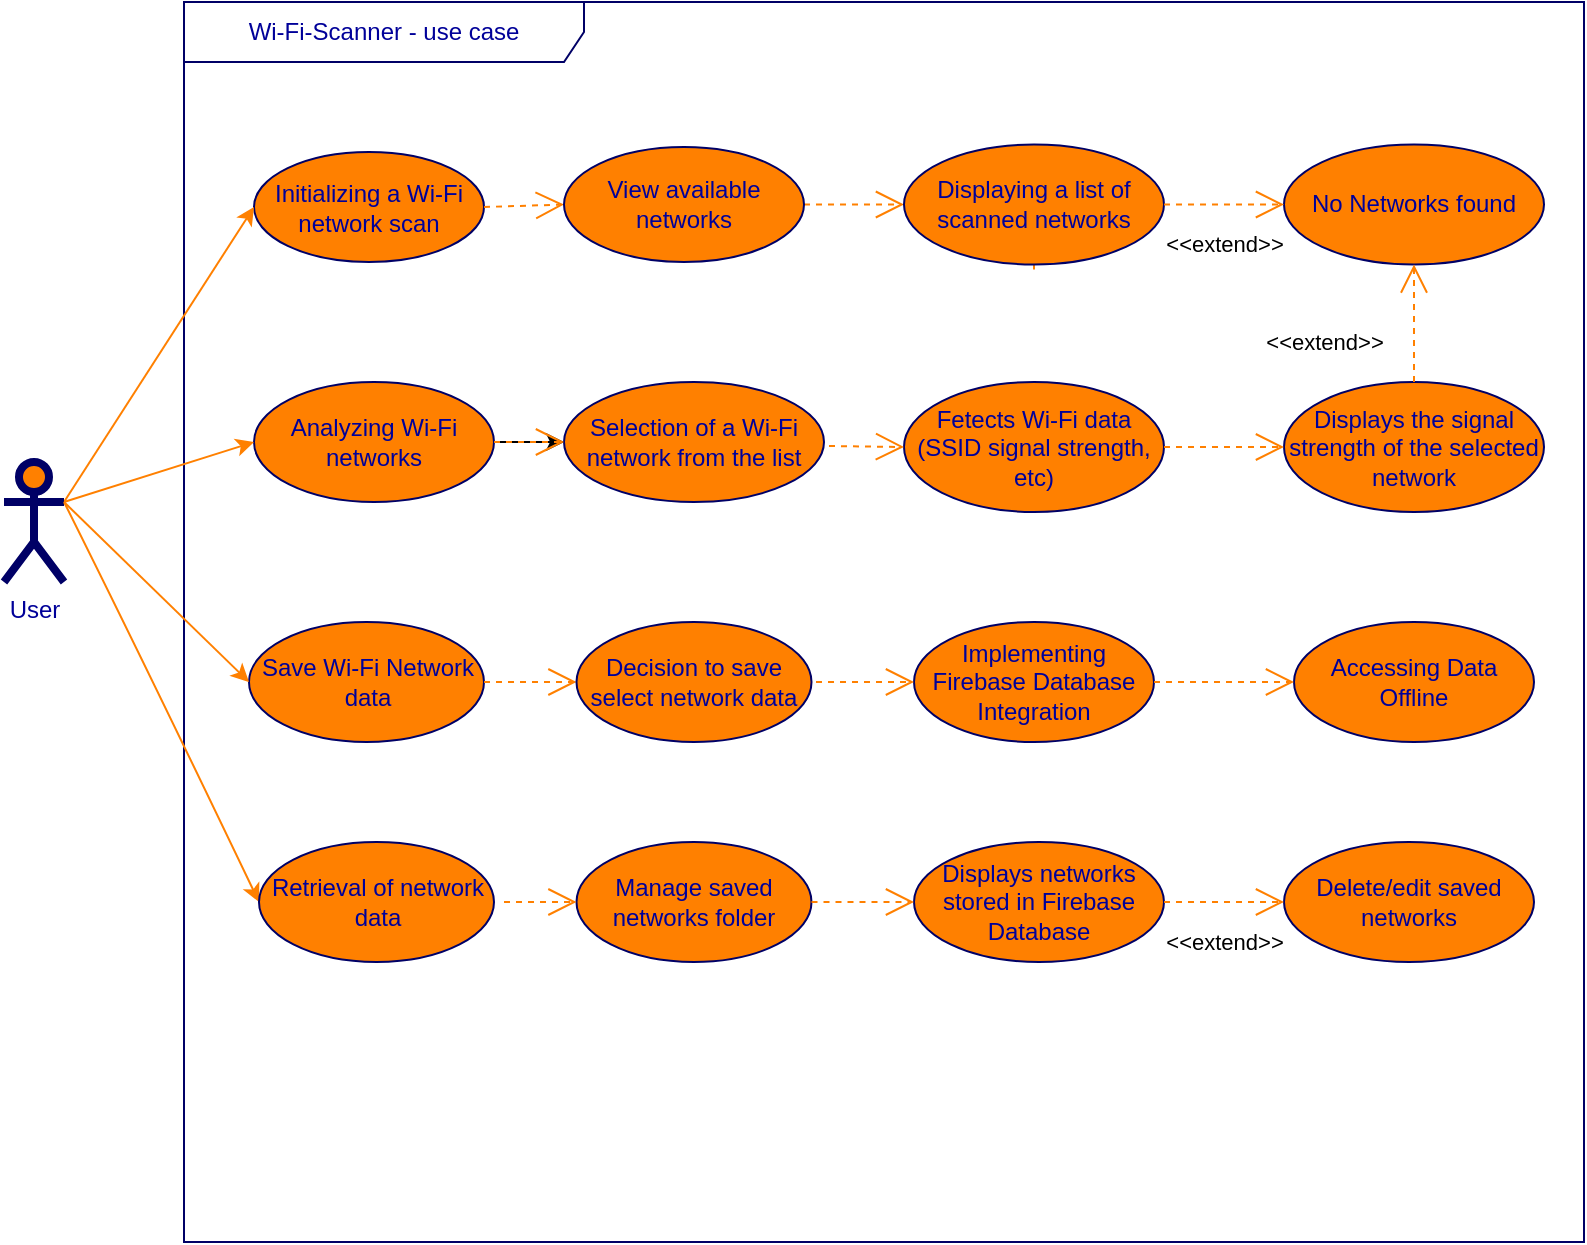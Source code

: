 <mxfile version="22.0.4" type="device">
  <diagram name="Page-1" id="L6rJAYIZI01K6Ozr-O8i">
    <mxGraphModel dx="1499" dy="695" grid="1" gridSize="10" guides="1" tooltips="1" connect="1" arrows="1" fold="1" page="1" pageScale="1" pageWidth="850" pageHeight="1100" math="0" shadow="0">
      <root>
        <mxCell id="0" />
        <mxCell id="1" parent="0" />
        <mxCell id="sn8Y2phNeKiqkUk8vz9X-10" value="Wi-Fi-Scanner - use case" style="shape=umlFrame;whiteSpace=wrap;html=1;strokeWidth=1;fillColor=none;width=200;height=30;fontColor=#000099;strokeColor=#000066;" vertex="1" parent="1">
          <mxGeometry x="130" width="700" height="620" as="geometry" />
        </mxCell>
        <mxCell id="sn8Y2phNeKiqkUk8vz9X-1" value="Initializing a Wi-Fi network scan" style="ellipse;whiteSpace=wrap;html=1;fillColor=#FF8000;strokeColor=#000066;fontColor=#000099;" vertex="1" parent="1">
          <mxGeometry x="165" y="75" width="115" height="55" as="geometry" />
        </mxCell>
        <mxCell id="sn8Y2phNeKiqkUk8vz9X-2" value="Save Wi-Fi Network data" style="ellipse;whiteSpace=wrap;html=1;fillColor=#FF8000;strokeColor=#000066;fontColor=#000099;" vertex="1" parent="1">
          <mxGeometry x="162.5" y="310" width="117.5" height="60" as="geometry" />
        </mxCell>
        <mxCell id="sn8Y2phNeKiqkUk8vz9X-4" value="Implementing Firebase Database Integration" style="ellipse;whiteSpace=wrap;html=1;fillColor=#FF8000;strokeColor=#000066;fontColor=#000099;" vertex="1" parent="1">
          <mxGeometry x="495" y="310" width="120" height="60" as="geometry" />
        </mxCell>
        <mxCell id="sn8Y2phNeKiqkUk8vz9X-38" value="" style="edgeStyle=orthogonalEdgeStyle;rounded=0;orthogonalLoop=1;jettySize=auto;html=1;" edge="1" parent="1" source="sn8Y2phNeKiqkUk8vz9X-5" target="sn8Y2phNeKiqkUk8vz9X-34">
          <mxGeometry relative="1" as="geometry" />
        </mxCell>
        <mxCell id="sn8Y2phNeKiqkUk8vz9X-5" value="Analyzing Wi-Fi networks" style="ellipse;whiteSpace=wrap;html=1;fillColor=#FF8000;strokeColor=#000066;fontColor=#000099;" vertex="1" parent="1">
          <mxGeometry x="165" y="190" width="120" height="60" as="geometry" />
        </mxCell>
        <mxCell id="sn8Y2phNeKiqkUk8vz9X-6" style="html=1;exitX=1;exitY=0.333;exitPerimeter=0;entryX=0;entryY=0.5;jettySize=auto;orthogonalLoop=1;fillColor=#f8cecc;strokeColor=#FF8000;curved=1;fontColor=#000099;" edge="1" parent="1" source="sn8Y2phNeKiqkUk8vz9X-9" target="sn8Y2phNeKiqkUk8vz9X-1">
          <mxGeometry relative="1" as="geometry" />
        </mxCell>
        <mxCell id="sn8Y2phNeKiqkUk8vz9X-7" style="edgeStyle=none;curved=1;html=1;entryX=0;entryY=0.5;jettySize=auto;orthogonalLoop=1;strokeColor=#FF8000;fontColor=#000099;" edge="1" parent="1" target="sn8Y2phNeKiqkUk8vz9X-2">
          <mxGeometry relative="1" as="geometry">
            <mxPoint x="70" y="250" as="sourcePoint" />
          </mxGeometry>
        </mxCell>
        <mxCell id="sn8Y2phNeKiqkUk8vz9X-9" value="User" style="shape=umlActor;verticalLabelPosition=bottom;labelBackgroundColor=#ffffff;verticalAlign=top;html=1;strokeWidth=4;fillColor=#FF8000;strokeColor=#000066;fontColor=#000099;" vertex="1" parent="1">
          <mxGeometry x="40" y="230" width="30" height="60" as="geometry" />
        </mxCell>
        <mxCell id="sn8Y2phNeKiqkUk8vz9X-11" value="" style="endArrow=open;endSize=12;dashed=1;html=1;entryX=0;entryY=0.5;fontColor=#000099;strokeColor=#FF8000;exitX=1;exitY=0.5;exitDx=0;exitDy=0;" edge="1" parent="1" source="sn8Y2phNeKiqkUk8vz9X-3">
          <mxGeometry x="0.075" y="20" width="160" relative="1" as="geometry">
            <mxPoint x="280" y="120" as="sourcePoint" />
            <mxPoint x="380" y="101.25" as="targetPoint" />
            <mxPoint as="offset" />
          </mxGeometry>
        </mxCell>
        <mxCell id="sn8Y2phNeKiqkUk8vz9X-13" value="" style="endArrow=open;endSize=12;dashed=1;html=1;exitX=1;exitY=0.5;entryX=0;entryY=0.5;fontColor=#000099;strokeColor=#FF8000;entryDx=0;entryDy=0;exitDx=0;exitDy=0;" edge="1" parent="1" source="sn8Y2phNeKiqkUk8vz9X-2" target="sn8Y2phNeKiqkUk8vz9X-45">
          <mxGeometry x="-0.188" y="15" width="160" relative="1" as="geometry">
            <mxPoint x="282.5" y="354.5" as="sourcePoint" />
            <mxPoint x="399.5" y="354.5" as="targetPoint" />
            <Array as="points" />
            <mxPoint y="1" as="offset" />
          </mxGeometry>
        </mxCell>
        <mxCell id="sn8Y2phNeKiqkUk8vz9X-14" value="&lt;br&gt;" style="endArrow=open;endSize=12;dashed=1;html=1;fontColor=#000099;strokeColor=#FF8000;entryX=0;entryY=0.5;entryDx=0;entryDy=0;exitX=1;exitY=0.5;exitDx=0;exitDy=0;" edge="1" parent="1" source="sn8Y2phNeKiqkUk8vz9X-3">
          <mxGeometry x="-0.191" y="17" width="160" relative="1" as="geometry">
            <mxPoint x="420" y="120" as="sourcePoint" />
            <mxPoint x="490" y="101.25" as="targetPoint" />
            <mxPoint as="offset" />
          </mxGeometry>
        </mxCell>
        <mxCell id="sn8Y2phNeKiqkUk8vz9X-16" value="" style="endArrow=open;endSize=12;dashed=1;html=1;exitX=0.5;exitY=1;entryX=0.5;entryY=0;fontColor=#000099;strokeColor=#FF8000;entryDx=0;entryDy=0;exitDx=0;exitDy=0;" edge="1" parent="1" target="sn8Y2phNeKiqkUk8vz9X-17">
          <mxGeometry x="-0.049" y="-45" width="160" relative="1" as="geometry">
            <mxPoint x="555" y="133.75" as="sourcePoint" />
            <mxPoint x="537.5" y="280.5" as="targetPoint" />
            <Array as="points" />
            <mxPoint as="offset" />
          </mxGeometry>
        </mxCell>
        <mxCell id="sn8Y2phNeKiqkUk8vz9X-17" value="Displaying a list of scanned networks" style="ellipse;whiteSpace=wrap;html=1;fillColor=#FF8000;strokeColor=#000066;fontColor=#000099;" vertex="1" parent="1">
          <mxGeometry x="490" y="71.25" width="130" height="60" as="geometry" />
        </mxCell>
        <mxCell id="sn8Y2phNeKiqkUk8vz9X-18" style="edgeStyle=none;curved=1;html=1;exitX=1;exitY=0.333;exitPerimeter=0;jettySize=auto;orthogonalLoop=1;strokeColor=#FF8000;entryX=0;entryY=0.5;fontColor=#000099;exitDx=0;exitDy=0;entryDx=0;entryDy=0;" edge="1" parent="1" source="sn8Y2phNeKiqkUk8vz9X-9" target="sn8Y2phNeKiqkUk8vz9X-5">
          <mxGeometry relative="1" as="geometry">
            <mxPoint x="70" y="380" as="sourcePoint" />
            <mxPoint x="185" y="750" as="targetPoint" />
          </mxGeometry>
        </mxCell>
        <mxCell id="sn8Y2phNeKiqkUk8vz9X-20" value="" style="endArrow=open;endSize=12;dashed=1;html=1;entryX=0;entryY=0.5;fontColor=#000099;strokeColor=#FF8000;exitX=1;exitY=0.5;exitDx=0;exitDy=0;" edge="1" parent="1" source="sn8Y2phNeKiqkUk8vz9X-1" target="sn8Y2phNeKiqkUk8vz9X-3">
          <mxGeometry x="0.075" y="20" width="160" relative="1" as="geometry">
            <mxPoint x="250" y="103" as="sourcePoint" />
            <mxPoint x="380" y="101.25" as="targetPoint" />
            <mxPoint as="offset" />
          </mxGeometry>
        </mxCell>
        <mxCell id="sn8Y2phNeKiqkUk8vz9X-3" value="View available networks" style="ellipse;whiteSpace=wrap;html=1;fillColor=#FF8000;strokeColor=#000066;fontColor=#000099;" vertex="1" parent="1">
          <mxGeometry x="320" y="72.5" width="120" height="57.5" as="geometry" />
        </mxCell>
        <mxCell id="sn8Y2phNeKiqkUk8vz9X-21" value="No Networks found" style="ellipse;whiteSpace=wrap;html=1;fillColor=#FF8000;strokeColor=#000066;fontColor=#000099;" vertex="1" parent="1">
          <mxGeometry x="680" y="71.25" width="130" height="60" as="geometry" />
        </mxCell>
        <mxCell id="sn8Y2phNeKiqkUk8vz9X-25" value="&lt;br&gt;" style="endArrow=open;endSize=12;dashed=1;html=1;fontColor=#000099;strokeColor=#FF8000;entryX=0;entryY=0.5;entryDx=0;entryDy=0;exitX=1;exitY=0.5;exitDx=0;exitDy=0;" edge="1" parent="1" source="sn8Y2phNeKiqkUk8vz9X-17" target="sn8Y2phNeKiqkUk8vz9X-21">
          <mxGeometry x="-0.191" y="17" width="160" relative="1" as="geometry">
            <mxPoint x="620" y="210" as="sourcePoint" />
            <mxPoint x="650" y="210" as="targetPoint" />
            <mxPoint as="offset" />
          </mxGeometry>
        </mxCell>
        <mxCell id="sn8Y2phNeKiqkUk8vz9X-26" value="&amp;lt;&amp;lt;extend&amp;gt;&amp;gt;&lt;br&gt;" style="edgeLabel;html=1;align=center;verticalAlign=middle;resizable=0;points=[];" vertex="1" connectable="0" parent="sn8Y2phNeKiqkUk8vz9X-25">
          <mxGeometry x="-0.277" y="1" relative="1" as="geometry">
            <mxPoint x="8" y="20" as="offset" />
          </mxGeometry>
        </mxCell>
        <mxCell id="sn8Y2phNeKiqkUk8vz9X-31" value="Accessing Data Offline" style="ellipse;whiteSpace=wrap;html=1;fillColor=#FF8000;strokeColor=#000066;fontColor=#000099;" vertex="1" parent="1">
          <mxGeometry x="685" y="310" width="120" height="60" as="geometry" />
        </mxCell>
        <mxCell id="sn8Y2phNeKiqkUk8vz9X-32" value="&lt;br&gt;" style="endArrow=open;endSize=12;dashed=1;html=1;fontColor=#000099;strokeColor=#FF8000;exitX=1;exitY=0.5;exitDx=0;exitDy=0;entryX=0;entryY=0.5;entryDx=0;entryDy=0;" edge="1" parent="1" source="sn8Y2phNeKiqkUk8vz9X-4" target="sn8Y2phNeKiqkUk8vz9X-31">
          <mxGeometry x="-0.191" y="17" width="160" relative="1" as="geometry">
            <mxPoint x="625" y="409.5" as="sourcePoint" />
            <mxPoint x="665" y="409.5" as="targetPoint" />
            <mxPoint as="offset" />
          </mxGeometry>
        </mxCell>
        <mxCell id="sn8Y2phNeKiqkUk8vz9X-34" value="Selection of a Wi-Fi network from the list" style="ellipse;whiteSpace=wrap;html=1;fillColor=#FF8000;strokeColor=#000066;fontColor=#000099;" vertex="1" parent="1">
          <mxGeometry x="320" y="190" width="130" height="60" as="geometry" />
        </mxCell>
        <mxCell id="sn8Y2phNeKiqkUk8vz9X-35" value="" style="endArrow=open;endSize=12;dashed=1;html=1;fontColor=#000099;strokeColor=#FF8000;exitX=1;exitY=0.5;exitDx=0;exitDy=0;entryX=0;entryY=0.5;entryDx=0;entryDy=0;" edge="1" parent="1" source="sn8Y2phNeKiqkUk8vz9X-5" target="sn8Y2phNeKiqkUk8vz9X-34">
          <mxGeometry x="0.075" y="20" width="160" relative="1" as="geometry">
            <mxPoint x="290" y="290" as="sourcePoint" />
            <mxPoint x="320" y="290" as="targetPoint" />
            <mxPoint as="offset" />
          </mxGeometry>
        </mxCell>
        <mxCell id="sn8Y2phNeKiqkUk8vz9X-36" value="Fetects Wi-Fi data&lt;br style=&quot;border-color: var(--border-color);&quot;&gt;(SSID signal strength, etc)" style="ellipse;whiteSpace=wrap;html=1;fillColor=#FF8000;strokeColor=#000066;fontColor=#000099;" vertex="1" parent="1">
          <mxGeometry x="490" y="190" width="130" height="65" as="geometry" />
        </mxCell>
        <mxCell id="sn8Y2phNeKiqkUk8vz9X-37" value="" style="endArrow=open;endSize=12;dashed=1;html=1;fontColor=#000099;strokeColor=#FF8000;exitX=1;exitY=0.5;exitDx=0;exitDy=0;entryX=0;entryY=0.5;entryDx=0;entryDy=0;" edge="1" parent="1" target="sn8Y2phNeKiqkUk8vz9X-36">
          <mxGeometry x="0.075" y="20" width="160" relative="1" as="geometry">
            <mxPoint x="452.5" y="222" as="sourcePoint" />
            <mxPoint x="487.5" y="222" as="targetPoint" />
            <mxPoint as="offset" />
          </mxGeometry>
        </mxCell>
        <mxCell id="sn8Y2phNeKiqkUk8vz9X-39" value="Displays the signal strength of the selected network" style="ellipse;whiteSpace=wrap;html=1;fillColor=#FF8000;strokeColor=#000066;fontColor=#000099;" vertex="1" parent="1">
          <mxGeometry x="680" y="190" width="130" height="65" as="geometry" />
        </mxCell>
        <mxCell id="sn8Y2phNeKiqkUk8vz9X-40" value="" style="endArrow=open;endSize=12;dashed=1;html=1;fontColor=#000099;strokeColor=#FF8000;exitX=1;exitY=0.5;exitDx=0;exitDy=0;entryX=0;entryY=0.5;entryDx=0;entryDy=0;" edge="1" parent="1" source="sn8Y2phNeKiqkUk8vz9X-36" target="sn8Y2phNeKiqkUk8vz9X-39">
          <mxGeometry x="0.075" y="20" width="160" relative="1" as="geometry">
            <mxPoint x="620" y="222" as="sourcePoint" />
            <mxPoint x="652.5" y="223" as="targetPoint" />
            <mxPoint as="offset" />
          </mxGeometry>
        </mxCell>
        <mxCell id="sn8Y2phNeKiqkUk8vz9X-43" value="&lt;br&gt;" style="endArrow=open;endSize=12;dashed=1;html=1;fontColor=#000099;strokeColor=#FF8000;entryX=0.5;entryY=1;entryDx=0;entryDy=0;" edge="1" parent="1" source="sn8Y2phNeKiqkUk8vz9X-39" target="sn8Y2phNeKiqkUk8vz9X-21">
          <mxGeometry x="-0.191" y="17" width="160" relative="1" as="geometry">
            <mxPoint x="630" y="111" as="sourcePoint" />
            <mxPoint x="690" y="111" as="targetPoint" />
            <mxPoint as="offset" />
          </mxGeometry>
        </mxCell>
        <mxCell id="sn8Y2phNeKiqkUk8vz9X-44" value="&amp;lt;&amp;lt;extend&amp;gt;&amp;gt;&lt;br&gt;" style="edgeLabel;html=1;align=center;verticalAlign=middle;resizable=0;points=[];" vertex="1" connectable="0" parent="sn8Y2phNeKiqkUk8vz9X-43">
          <mxGeometry x="-0.277" y="1" relative="1" as="geometry">
            <mxPoint x="-44" y="1" as="offset" />
          </mxGeometry>
        </mxCell>
        <mxCell id="sn8Y2phNeKiqkUk8vz9X-45" value="Decision to save select network data" style="ellipse;whiteSpace=wrap;html=1;fillColor=#FF8000;strokeColor=#000066;fontColor=#000099;" vertex="1" parent="1">
          <mxGeometry x="326.25" y="310" width="117.5" height="60" as="geometry" />
        </mxCell>
        <mxCell id="sn8Y2phNeKiqkUk8vz9X-46" value="" style="endArrow=open;endSize=12;dashed=1;html=1;entryX=0;entryY=0.5;fontColor=#000099;strokeColor=#FF8000;entryDx=0;entryDy=0;" edge="1" parent="1" target="sn8Y2phNeKiqkUk8vz9X-4">
          <mxGeometry x="-0.188" y="15" width="160" relative="1" as="geometry">
            <mxPoint x="440" y="340" as="sourcePoint" />
            <mxPoint x="489.75" y="339.5" as="targetPoint" />
            <Array as="points" />
            <mxPoint y="1" as="offset" />
          </mxGeometry>
        </mxCell>
        <mxCell id="sn8Y2phNeKiqkUk8vz9X-48" style="edgeStyle=none;curved=1;html=1;jettySize=auto;orthogonalLoop=1;strokeColor=#FF8000;fontColor=#000099;entryX=0;entryY=0.5;entryDx=0;entryDy=0;exitX=1;exitY=0.333;exitDx=0;exitDy=0;exitPerimeter=0;" edge="1" parent="1" source="sn8Y2phNeKiqkUk8vz9X-9" target="sn8Y2phNeKiqkUk8vz9X-49">
          <mxGeometry relative="1" as="geometry">
            <mxPoint x="80" y="260" as="sourcePoint" />
            <mxPoint x="170" y="430" as="targetPoint" />
            <Array as="points">
              <mxPoint x="110" y="330" />
            </Array>
          </mxGeometry>
        </mxCell>
        <mxCell id="sn8Y2phNeKiqkUk8vz9X-49" value="Retrieval of network data" style="ellipse;whiteSpace=wrap;html=1;fillColor=#FF8000;strokeColor=#000066;fontColor=#000099;" vertex="1" parent="1">
          <mxGeometry x="167.5" y="420" width="117.5" height="60" as="geometry" />
        </mxCell>
        <mxCell id="sn8Y2phNeKiqkUk8vz9X-51" value="Manage saved networks folder" style="ellipse;whiteSpace=wrap;html=1;fillColor=#FF8000;strokeColor=#000066;fontColor=#000099;" vertex="1" parent="1">
          <mxGeometry x="326.25" y="420" width="117.5" height="60" as="geometry" />
        </mxCell>
        <mxCell id="sn8Y2phNeKiqkUk8vz9X-52" value="" style="endArrow=open;endSize=12;dashed=1;html=1;fontColor=#000099;strokeColor=#FF8000;entryX=0;entryY=0.5;entryDx=0;entryDy=0;" edge="1" parent="1" target="sn8Y2phNeKiqkUk8vz9X-51">
          <mxGeometry x="-0.188" y="15" width="160" relative="1" as="geometry">
            <mxPoint x="290" y="450" as="sourcePoint" />
            <mxPoint x="320" y="450" as="targetPoint" />
            <Array as="points" />
            <mxPoint y="1" as="offset" />
          </mxGeometry>
        </mxCell>
        <mxCell id="sn8Y2phNeKiqkUk8vz9X-53" value="Displays networks stored in Firebase Database" style="ellipse;whiteSpace=wrap;html=1;fillColor=#FF8000;strokeColor=#000066;fontColor=#000099;" vertex="1" parent="1">
          <mxGeometry x="495" y="420" width="125" height="60" as="geometry" />
        </mxCell>
        <mxCell id="sn8Y2phNeKiqkUk8vz9X-54" value="" style="endArrow=open;endSize=12;dashed=1;html=1;fontColor=#000099;strokeColor=#FF8000;entryX=0;entryY=0.5;entryDx=0;entryDy=0;exitX=1;exitY=0.5;exitDx=0;exitDy=0;" edge="1" parent="1" source="sn8Y2phNeKiqkUk8vz9X-51" target="sn8Y2phNeKiqkUk8vz9X-53">
          <mxGeometry x="-0.188" y="15" width="160" relative="1" as="geometry">
            <mxPoint x="470" y="450" as="sourcePoint" />
            <mxPoint x="479.75" y="449.5" as="targetPoint" />
            <Array as="points" />
            <mxPoint y="1" as="offset" />
          </mxGeometry>
        </mxCell>
        <mxCell id="sn8Y2phNeKiqkUk8vz9X-55" value="Delete/edit saved networks" style="ellipse;whiteSpace=wrap;html=1;fillColor=#FF8000;strokeColor=#000066;fontColor=#000099;" vertex="1" parent="1">
          <mxGeometry x="680" y="420" width="125" height="60" as="geometry" />
        </mxCell>
        <mxCell id="sn8Y2phNeKiqkUk8vz9X-56" value="&lt;br&gt;" style="endArrow=open;endSize=12;dashed=1;html=1;fontColor=#000099;strokeColor=#FF8000;" edge="1" parent="1">
          <mxGeometry x="-0.191" y="17" width="160" relative="1" as="geometry">
            <mxPoint x="620" y="450" as="sourcePoint" />
            <mxPoint x="680" y="450" as="targetPoint" />
            <mxPoint as="offset" />
          </mxGeometry>
        </mxCell>
        <mxCell id="sn8Y2phNeKiqkUk8vz9X-57" value="&amp;lt;&amp;lt;extend&amp;gt;&amp;gt;&lt;br&gt;" style="edgeLabel;html=1;align=center;verticalAlign=middle;resizable=0;points=[];" vertex="1" connectable="0" parent="1">
          <mxGeometry x="650" y="470" as="geometry" />
        </mxCell>
      </root>
    </mxGraphModel>
  </diagram>
</mxfile>
